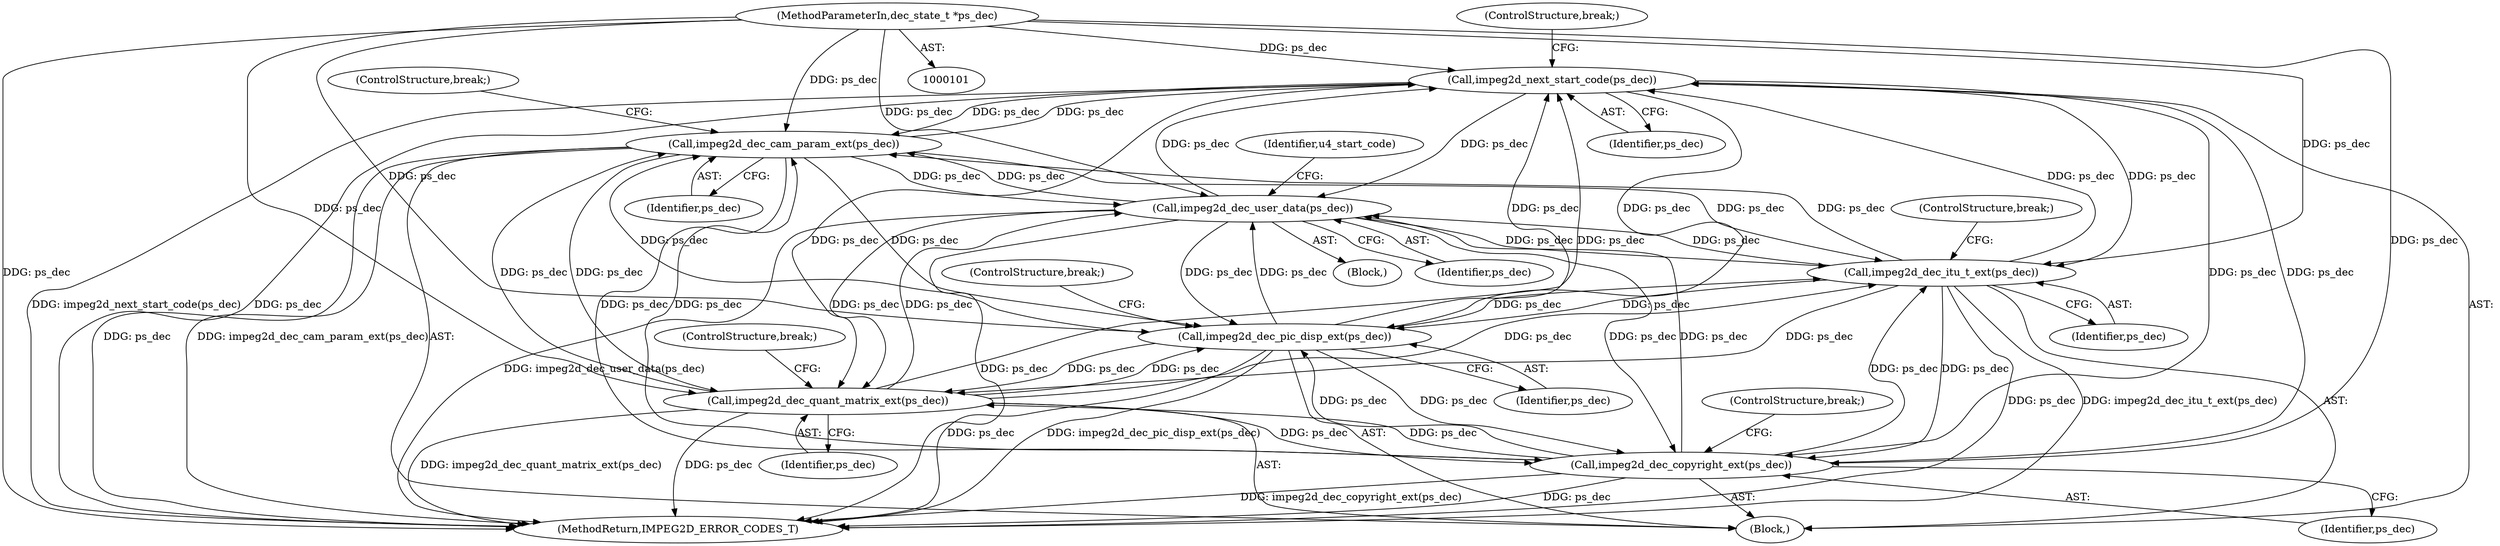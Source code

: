 digraph "0_Android_ffab15eb80630dc799eb410855c93525b75233c3_2@pointer" {
"1000188" [label="(Call,impeg2d_next_start_code(ps_dec))"];
"1000171" [label="(Call,impeg2d_dec_cam_param_ext(ps_dec))"];
"1000143" [label="(Call,impeg2d_dec_user_data(ps_dec))"];
"1000175" [label="(Call,impeg2d_dec_itu_t_ext(ps_dec))"];
"1000167" [label="(Call,impeg2d_dec_pic_disp_ext(ps_dec))"];
"1000163" [label="(Call,impeg2d_dec_copyright_ext(ps_dec))"];
"1000159" [label="(Call,impeg2d_dec_quant_matrix_ext(ps_dec))"];
"1000188" [label="(Call,impeg2d_next_start_code(ps_dec))"];
"1000102" [label="(MethodParameterIn,dec_state_t *ps_dec)"];
"1000177" [label="(ControlStructure,break;)"];
"1000159" [label="(Call,impeg2d_dec_quant_matrix_ext(ps_dec))"];
"1000172" [label="(Identifier,ps_dec)"];
"1000167" [label="(Call,impeg2d_dec_pic_disp_ext(ps_dec))"];
"1000102" [label="(MethodParameterIn,dec_state_t *ps_dec)"];
"1000190" [label="(ControlStructure,break;)"];
"1000142" [label="(Block,)"];
"1000192" [label="(Identifier,u4_start_code)"];
"1000189" [label="(Identifier,ps_dec)"];
"1000171" [label="(Call,impeg2d_dec_cam_param_ext(ps_dec))"];
"1000169" [label="(ControlStructure,break;)"];
"1000188" [label="(Call,impeg2d_next_start_code(ps_dec))"];
"1000144" [label="(Identifier,ps_dec)"];
"1000168" [label="(Identifier,ps_dec)"];
"1000176" [label="(Identifier,ps_dec)"];
"1000163" [label="(Call,impeg2d_dec_copyright_ext(ps_dec))"];
"1000164" [label="(Identifier,ps_dec)"];
"1000175" [label="(Call,impeg2d_dec_itu_t_ext(ps_dec))"];
"1000160" [label="(Identifier,ps_dec)"];
"1000173" [label="(ControlStructure,break;)"];
"1000165" [label="(ControlStructure,break;)"];
"1000157" [label="(Block,)"];
"1000161" [label="(ControlStructure,break;)"];
"1000198" [label="(MethodReturn,IMPEG2D_ERROR_CODES_T)"];
"1000143" [label="(Call,impeg2d_dec_user_data(ps_dec))"];
"1000188" -> "1000157"  [label="AST: "];
"1000188" -> "1000189"  [label="CFG: "];
"1000189" -> "1000188"  [label="AST: "];
"1000190" -> "1000188"  [label="CFG: "];
"1000188" -> "1000198"  [label="DDG: impeg2d_next_start_code(ps_dec)"];
"1000188" -> "1000198"  [label="DDG: ps_dec"];
"1000188" -> "1000143"  [label="DDG: ps_dec"];
"1000188" -> "1000159"  [label="DDG: ps_dec"];
"1000188" -> "1000163"  [label="DDG: ps_dec"];
"1000188" -> "1000167"  [label="DDG: ps_dec"];
"1000188" -> "1000171"  [label="DDG: ps_dec"];
"1000188" -> "1000175"  [label="DDG: ps_dec"];
"1000171" -> "1000188"  [label="DDG: ps_dec"];
"1000143" -> "1000188"  [label="DDG: ps_dec"];
"1000175" -> "1000188"  [label="DDG: ps_dec"];
"1000167" -> "1000188"  [label="DDG: ps_dec"];
"1000163" -> "1000188"  [label="DDG: ps_dec"];
"1000159" -> "1000188"  [label="DDG: ps_dec"];
"1000102" -> "1000188"  [label="DDG: ps_dec"];
"1000171" -> "1000157"  [label="AST: "];
"1000171" -> "1000172"  [label="CFG: "];
"1000172" -> "1000171"  [label="AST: "];
"1000173" -> "1000171"  [label="CFG: "];
"1000171" -> "1000198"  [label="DDG: ps_dec"];
"1000171" -> "1000198"  [label="DDG: impeg2d_dec_cam_param_ext(ps_dec)"];
"1000171" -> "1000143"  [label="DDG: ps_dec"];
"1000171" -> "1000159"  [label="DDG: ps_dec"];
"1000171" -> "1000163"  [label="DDG: ps_dec"];
"1000171" -> "1000167"  [label="DDG: ps_dec"];
"1000143" -> "1000171"  [label="DDG: ps_dec"];
"1000175" -> "1000171"  [label="DDG: ps_dec"];
"1000167" -> "1000171"  [label="DDG: ps_dec"];
"1000163" -> "1000171"  [label="DDG: ps_dec"];
"1000159" -> "1000171"  [label="DDG: ps_dec"];
"1000102" -> "1000171"  [label="DDG: ps_dec"];
"1000171" -> "1000175"  [label="DDG: ps_dec"];
"1000143" -> "1000142"  [label="AST: "];
"1000143" -> "1000144"  [label="CFG: "];
"1000144" -> "1000143"  [label="AST: "];
"1000192" -> "1000143"  [label="CFG: "];
"1000143" -> "1000198"  [label="DDG: ps_dec"];
"1000143" -> "1000198"  [label="DDG: impeg2d_dec_user_data(ps_dec)"];
"1000175" -> "1000143"  [label="DDG: ps_dec"];
"1000167" -> "1000143"  [label="DDG: ps_dec"];
"1000163" -> "1000143"  [label="DDG: ps_dec"];
"1000159" -> "1000143"  [label="DDG: ps_dec"];
"1000102" -> "1000143"  [label="DDG: ps_dec"];
"1000143" -> "1000159"  [label="DDG: ps_dec"];
"1000143" -> "1000163"  [label="DDG: ps_dec"];
"1000143" -> "1000167"  [label="DDG: ps_dec"];
"1000143" -> "1000175"  [label="DDG: ps_dec"];
"1000175" -> "1000157"  [label="AST: "];
"1000175" -> "1000176"  [label="CFG: "];
"1000176" -> "1000175"  [label="AST: "];
"1000177" -> "1000175"  [label="CFG: "];
"1000175" -> "1000198"  [label="DDG: ps_dec"];
"1000175" -> "1000198"  [label="DDG: impeg2d_dec_itu_t_ext(ps_dec)"];
"1000175" -> "1000159"  [label="DDG: ps_dec"];
"1000175" -> "1000163"  [label="DDG: ps_dec"];
"1000175" -> "1000167"  [label="DDG: ps_dec"];
"1000167" -> "1000175"  [label="DDG: ps_dec"];
"1000163" -> "1000175"  [label="DDG: ps_dec"];
"1000159" -> "1000175"  [label="DDG: ps_dec"];
"1000102" -> "1000175"  [label="DDG: ps_dec"];
"1000167" -> "1000157"  [label="AST: "];
"1000167" -> "1000168"  [label="CFG: "];
"1000168" -> "1000167"  [label="AST: "];
"1000169" -> "1000167"  [label="CFG: "];
"1000167" -> "1000198"  [label="DDG: ps_dec"];
"1000167" -> "1000198"  [label="DDG: impeg2d_dec_pic_disp_ext(ps_dec)"];
"1000167" -> "1000159"  [label="DDG: ps_dec"];
"1000167" -> "1000163"  [label="DDG: ps_dec"];
"1000163" -> "1000167"  [label="DDG: ps_dec"];
"1000159" -> "1000167"  [label="DDG: ps_dec"];
"1000102" -> "1000167"  [label="DDG: ps_dec"];
"1000163" -> "1000157"  [label="AST: "];
"1000163" -> "1000164"  [label="CFG: "];
"1000164" -> "1000163"  [label="AST: "];
"1000165" -> "1000163"  [label="CFG: "];
"1000163" -> "1000198"  [label="DDG: impeg2d_dec_copyright_ext(ps_dec)"];
"1000163" -> "1000198"  [label="DDG: ps_dec"];
"1000163" -> "1000159"  [label="DDG: ps_dec"];
"1000159" -> "1000163"  [label="DDG: ps_dec"];
"1000102" -> "1000163"  [label="DDG: ps_dec"];
"1000159" -> "1000157"  [label="AST: "];
"1000159" -> "1000160"  [label="CFG: "];
"1000160" -> "1000159"  [label="AST: "];
"1000161" -> "1000159"  [label="CFG: "];
"1000159" -> "1000198"  [label="DDG: impeg2d_dec_quant_matrix_ext(ps_dec)"];
"1000159" -> "1000198"  [label="DDG: ps_dec"];
"1000102" -> "1000159"  [label="DDG: ps_dec"];
"1000102" -> "1000101"  [label="AST: "];
"1000102" -> "1000198"  [label="DDG: ps_dec"];
}
